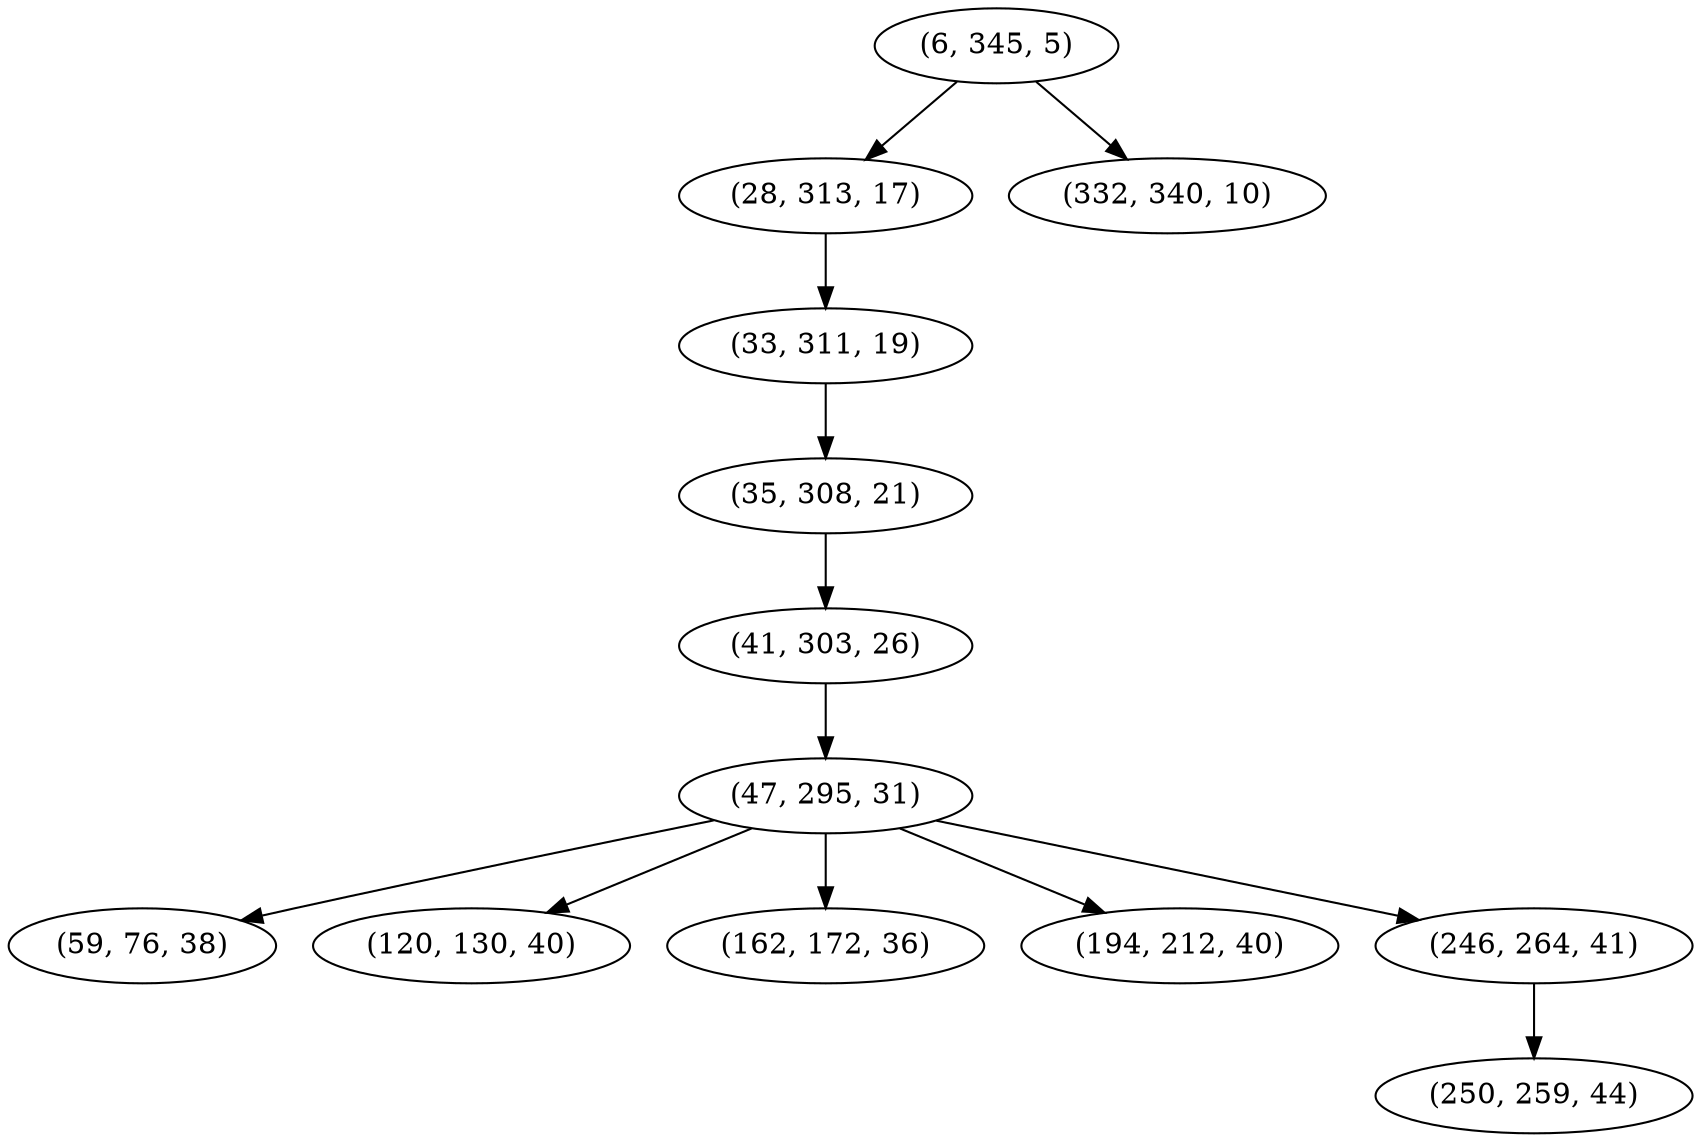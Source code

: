 digraph tree {
    "(6, 345, 5)";
    "(28, 313, 17)";
    "(33, 311, 19)";
    "(35, 308, 21)";
    "(41, 303, 26)";
    "(47, 295, 31)";
    "(59, 76, 38)";
    "(120, 130, 40)";
    "(162, 172, 36)";
    "(194, 212, 40)";
    "(246, 264, 41)";
    "(250, 259, 44)";
    "(332, 340, 10)";
    "(6, 345, 5)" -> "(28, 313, 17)";
    "(6, 345, 5)" -> "(332, 340, 10)";
    "(28, 313, 17)" -> "(33, 311, 19)";
    "(33, 311, 19)" -> "(35, 308, 21)";
    "(35, 308, 21)" -> "(41, 303, 26)";
    "(41, 303, 26)" -> "(47, 295, 31)";
    "(47, 295, 31)" -> "(59, 76, 38)";
    "(47, 295, 31)" -> "(120, 130, 40)";
    "(47, 295, 31)" -> "(162, 172, 36)";
    "(47, 295, 31)" -> "(194, 212, 40)";
    "(47, 295, 31)" -> "(246, 264, 41)";
    "(246, 264, 41)" -> "(250, 259, 44)";
}
